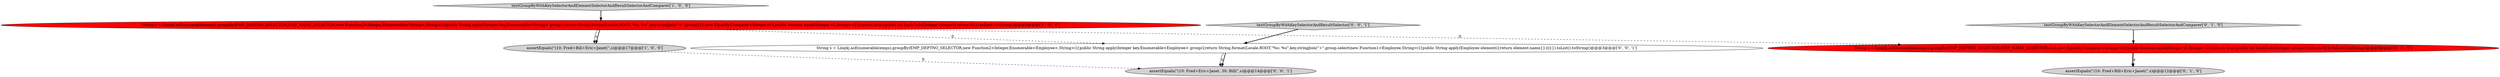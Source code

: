 digraph {
7 [style = filled, label = "testGroupByWithKeySelectorAndResultSelector['0', '0', '1']", fillcolor = lightgray, shape = diamond image = "AAA0AAABBB3BBB"];
8 [style = filled, label = "assertEquals(\"(10: Fred+Eric+Janet, 30: Bill(\",s)@@@14@@@['0', '0', '1']", fillcolor = lightgray, shape = ellipse image = "AAA0AAABBB3BBB"];
1 [style = filled, label = "String s = Linq4j.asEnumerable(emps).groupBy(EMP_DEPTNO_SELECTOR,EMP_NAME_SELECTOR,new Function2<Integer,Enumerable<String>,String>(){public String apply(Integer key,Enumerable<String> group){return String.format(Locale.ROOT,\"%s: %s\",key,stringJoin(\"+\",group))}},new EqualityComparer<Integer>(){public boolean equal(Integer v1,Integer v2){return true}public int hashCode(Integer integer){return 0}}).toList().toString()@@@3@@@['1', '0', '0']", fillcolor = red, shape = ellipse image = "AAA1AAABBB1BBB"];
4 [style = filled, label = "testGroupByWithKeySelectorAndElementSelectorAndResultSelectorAndComparer['0', '1', '0']", fillcolor = lightgray, shape = diamond image = "AAA0AAABBB2BBB"];
0 [style = filled, label = "assertEquals(\"(10: Fred+Bill+Eric+Janet(\",s)@@@17@@@['1', '0', '0']", fillcolor = lightgray, shape = ellipse image = "AAA0AAABBB1BBB"];
3 [style = filled, label = "String s = Linq4j.asEnumerable(emps).groupBy(EMP_DEPTNO_SELECTOR,EMP_NAME_SELECTOR,null,new EqualityComparer<Integer>(){public boolean equal(Integer v1,Integer v2){return true}public int hashCode(Integer integer){return 0}}).toList().toString()@@@3@@@['0', '1', '0']", fillcolor = red, shape = ellipse image = "AAA1AAABBB2BBB"];
6 [style = filled, label = "String s = Linq4j.asEnumerable(emps).groupBy(EMP_DEPTNO_SELECTOR,new Function2<Integer,Enumerable<Employee>,String>(){public String apply(Integer key,Enumerable<Employee> group){return String.format(Locale.ROOT,\"%s: %s\",key,stringJoin(\"+\",group.select(new Function1<Employee,String>(){public String apply(Employee element){return element.name}})))}}).toList().toString()@@@3@@@['0', '0', '1']", fillcolor = white, shape = ellipse image = "AAA0AAABBB3BBB"];
2 [style = filled, label = "testGroupByWithKeySelectorAndElementSelectorAndResultSelectorAndComparer['1', '0', '0']", fillcolor = lightgray, shape = diamond image = "AAA0AAABBB1BBB"];
5 [style = filled, label = "assertEquals(\"(10: Fred+Bill+Eric+Janet(\",s)@@@12@@@['0', '1', '0']", fillcolor = lightgray, shape = ellipse image = "AAA0AAABBB2BBB"];
0->8 [style = dashed, label="0"];
4->3 [style = bold, label=""];
3->5 [style = bold, label=""];
7->6 [style = bold, label=""];
1->0 [style = bold, label=""];
1->3 [style = dashed, label="0"];
6->8 [style = solid, label="s"];
3->5 [style = solid, label="s"];
1->6 [style = dashed, label="0"];
1->0 [style = solid, label="s"];
2->1 [style = bold, label=""];
6->8 [style = bold, label=""];
}
